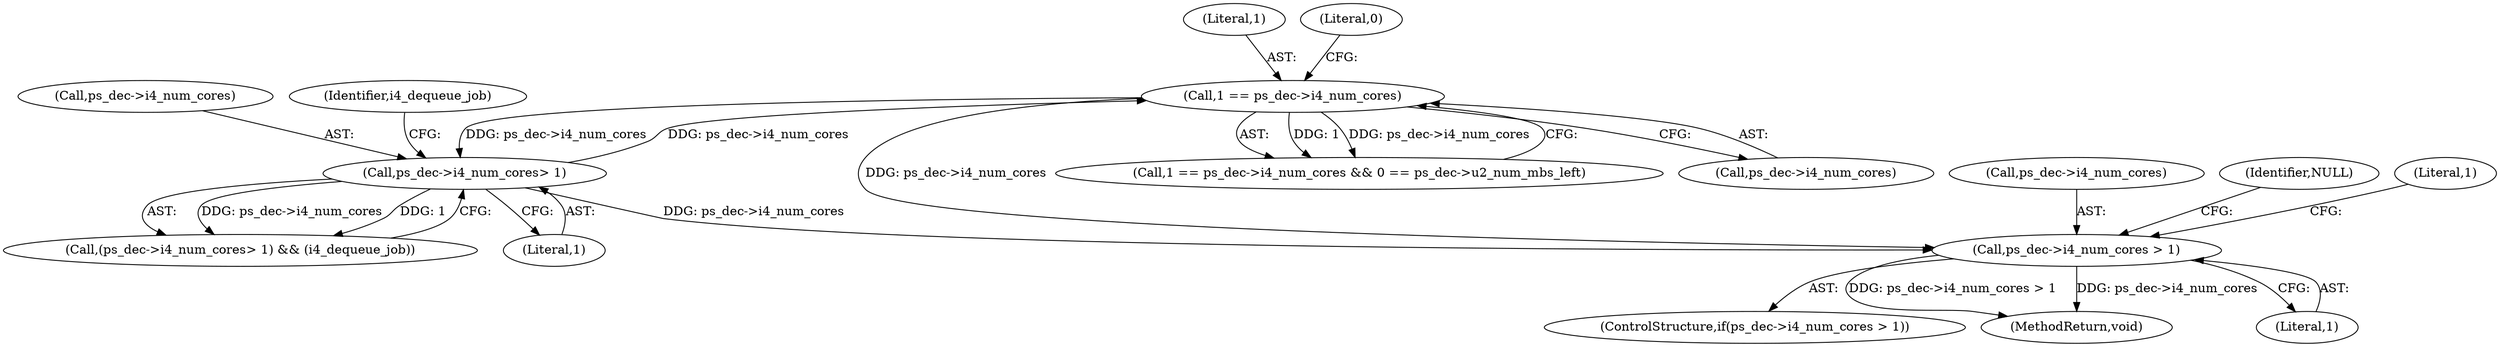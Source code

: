 digraph "0_Android_ba604d336b40fd4bde1622f64d67135bdbd61301@pointer" {
"1000377" [label="(Call,ps_dec->i4_num_cores > 1)"];
"1000324" [label="(Call,1 == ps_dec->i4_num_cores)"];
"1000140" [label="(Call,ps_dec->i4_num_cores> 1)"];
"1000325" [label="(Literal,1)"];
"1000141" [label="(Call,ps_dec->i4_num_cores)"];
"1000378" [label="(Call,ps_dec->i4_num_cores)"];
"1000324" [label="(Call,1 == ps_dec->i4_num_cores)"];
"1000139" [label="(Call,(ps_dec->i4_num_cores> 1) && (i4_dequeue_job))"];
"1000377" [label="(Call,ps_dec->i4_num_cores > 1)"];
"1000376" [label="(ControlStructure,if(ps_dec->i4_num_cores > 1))"];
"1000144" [label="(Literal,1)"];
"1000450" [label="(Identifier,NULL)"];
"1000477" [label="(MethodReturn,void)"];
"1000323" [label="(Call,1 == ps_dec->i4_num_cores && 0 == ps_dec->u2_num_mbs_left)"];
"1000326" [label="(Call,ps_dec->i4_num_cores)"];
"1000140" [label="(Call,ps_dec->i4_num_cores> 1)"];
"1000381" [label="(Literal,1)"];
"1000145" [label="(Identifier,i4_dequeue_job)"];
"1000330" [label="(Literal,0)"];
"1000384" [label="(Literal,1)"];
"1000377" -> "1000376"  [label="AST: "];
"1000377" -> "1000381"  [label="CFG: "];
"1000378" -> "1000377"  [label="AST: "];
"1000381" -> "1000377"  [label="AST: "];
"1000384" -> "1000377"  [label="CFG: "];
"1000450" -> "1000377"  [label="CFG: "];
"1000377" -> "1000477"  [label="DDG: ps_dec->i4_num_cores > 1"];
"1000377" -> "1000477"  [label="DDG: ps_dec->i4_num_cores"];
"1000324" -> "1000377"  [label="DDG: ps_dec->i4_num_cores"];
"1000140" -> "1000377"  [label="DDG: ps_dec->i4_num_cores"];
"1000324" -> "1000323"  [label="AST: "];
"1000324" -> "1000326"  [label="CFG: "];
"1000325" -> "1000324"  [label="AST: "];
"1000326" -> "1000324"  [label="AST: "];
"1000330" -> "1000324"  [label="CFG: "];
"1000323" -> "1000324"  [label="CFG: "];
"1000324" -> "1000140"  [label="DDG: ps_dec->i4_num_cores"];
"1000324" -> "1000323"  [label="DDG: 1"];
"1000324" -> "1000323"  [label="DDG: ps_dec->i4_num_cores"];
"1000140" -> "1000324"  [label="DDG: ps_dec->i4_num_cores"];
"1000140" -> "1000139"  [label="AST: "];
"1000140" -> "1000144"  [label="CFG: "];
"1000141" -> "1000140"  [label="AST: "];
"1000144" -> "1000140"  [label="AST: "];
"1000145" -> "1000140"  [label="CFG: "];
"1000139" -> "1000140"  [label="CFG: "];
"1000140" -> "1000139"  [label="DDG: ps_dec->i4_num_cores"];
"1000140" -> "1000139"  [label="DDG: 1"];
}
